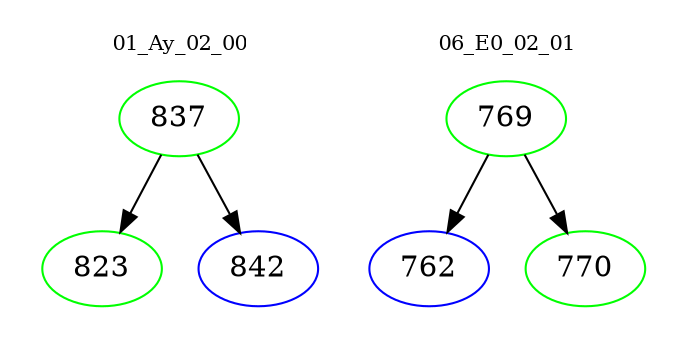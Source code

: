 digraph{
subgraph cluster_0 {
color = white
label = "01_Ay_02_00";
fontsize=10;
T0_837 [label="837", color="green"]
T0_837 -> T0_823 [color="black"]
T0_823 [label="823", color="green"]
T0_837 -> T0_842 [color="black"]
T0_842 [label="842", color="blue"]
}
subgraph cluster_1 {
color = white
label = "06_E0_02_01";
fontsize=10;
T1_769 [label="769", color="green"]
T1_769 -> T1_762 [color="black"]
T1_762 [label="762", color="blue"]
T1_769 -> T1_770 [color="black"]
T1_770 [label="770", color="green"]
}
}

